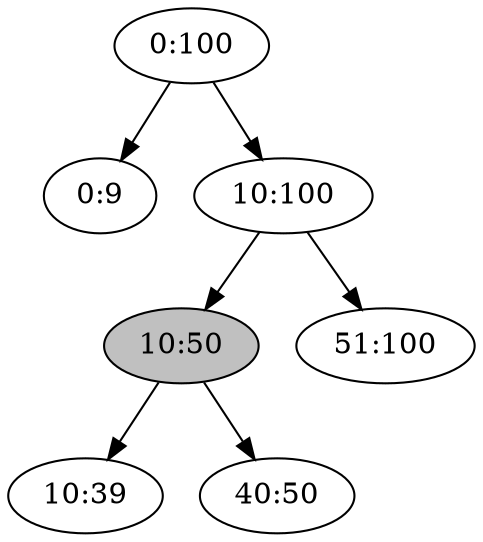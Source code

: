 digraph "r2-i40:50" {

/* Nodes */

N_0_100[label="0:100"];
N_0_9[label="0:9"];
N_10_100[label="10:100"];
N_10_50[label="10:50"][style="filled"][fillcolor="grey"];
N_10_39[label="10:39"];
N_40_50[label="40:50"];
N_51_100[label="51:100"];

/* Edges */

N_0_100 -> N_0_9;
N_10_50 -> N_10_39;
N_10_50 -> N_40_50;
N_10_100 -> N_10_50;
N_10_100 -> N_51_100;
N_0_100 -> N_10_100;
}
